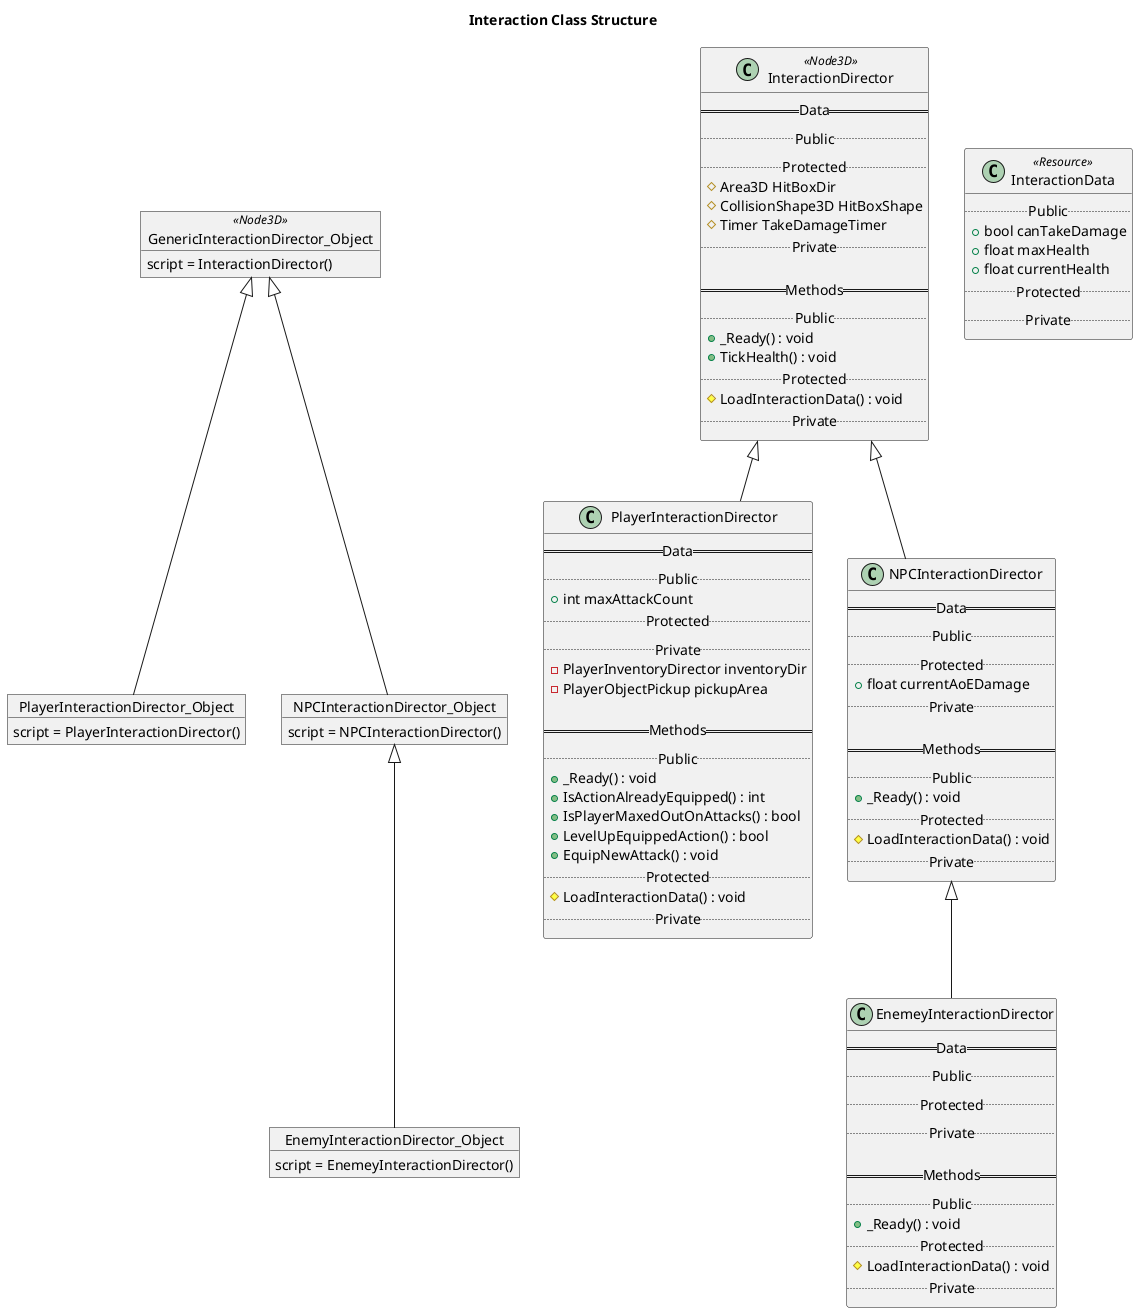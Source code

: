 @startuml Interaction Class Structure

title Interaction Class Structure

' Interaction Objects
object GenericInteractionDirector_Object <<Node3D>> {
    script = InteractionDirector()
}

object PlayerInteractionDirector_Object {
    script = PlayerInteractionDirector()
}

object NPCInteractionDirector_Object {
    script = NPCInteractionDirector()
}

object EnemyInteractionDirector_Object {
    script = EnemeyInteractionDirector()
}

GenericInteractionDirector_Object <|-- PlayerInteractionDirector_Object
GenericInteractionDirector_Object <|-- NPCInteractionDirector_Object
NPCInteractionDirector_Object <|-- EnemyInteractionDirector_Object

' Method Classes
class InteractionDirector <<Node3D>>{
    == Data ==
    .. Public ..
    .. Protected ..
    # Area3D HitBoxDir
    # CollisionShape3D HitBoxShape
    # Timer TakeDamageTimer
    .. Private ..

    == Methods ==
    .. Public ..
    + _Ready() : void
    + TickHealth() : void
    .. Protected ..
    # LoadInteractionData() : void
    .. Private ..
}

class PlayerInteractionDirector {
    == Data ==
    .. Public ..
    + int maxAttackCount
    .. Protected ..
    .. Private ..
    - PlayerInventoryDirector inventoryDir
    - PlayerObjectPickup pickupArea

    == Methods ==
    .. Public ..
    + _Ready() : void
    + IsActionAlreadyEquipped() : int
    + IsPlayerMaxedOutOnAttacks() : bool
    + LevelUpEquippedAction() : bool
    + EquipNewAttack() : void
    .. Protected ..
    # LoadInteractionData() : void
    .. Private ..
}

class NPCInteractionDirector {
    == Data ==
    .. Public ..
    .. Protected ..
    + float currentAoEDamage
    .. Private ..

    == Methods ==
    .. Public ..
    + _Ready() : void
    .. Protected ..
    # LoadInteractionData() : void
    .. Private ..
}

class EnemeyInteractionDirector {
    == Data ==
    .. Public ..
    .. Protected ..
    .. Private ..

    == Methods ==
    .. Public ..
    + _Ready() : void
    .. Protected ..
    # LoadInteractionData() : void
    .. Private ..
}

InteractionDirector <|-- PlayerInteractionDirector
InteractionDirector <|-- NPCInteractionDirector
NPCInteractionDirector <|-- EnemeyInteractionDirector

' Resource Classes
class InteractionData <<Resource>> {
    .. Public ..
    + bool canTakeDamage
    + float maxHealth
    + float currentHealth
    .. Protected ..
    .. Private ..
}

@enduml